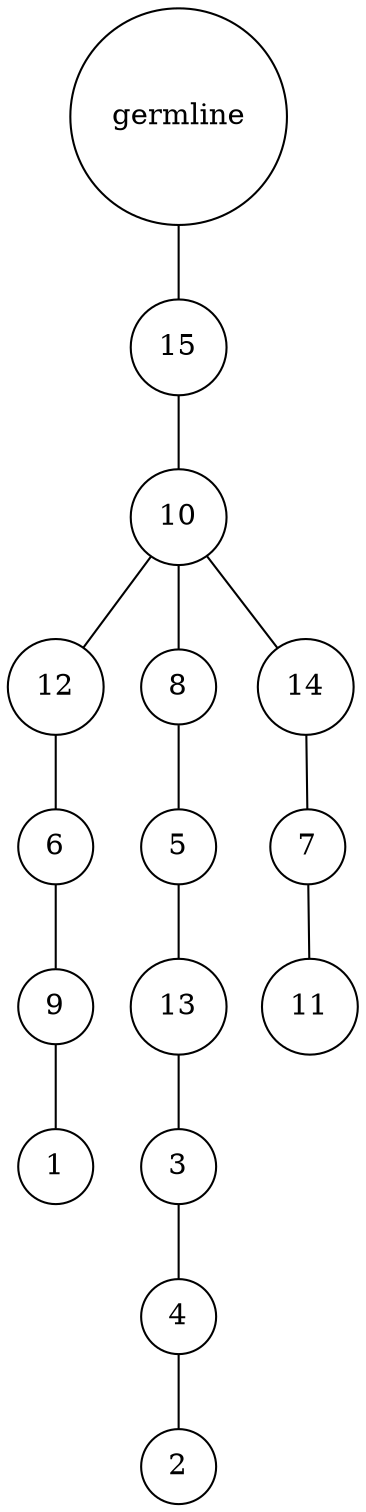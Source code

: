 graph {
	rankdir=UD;
	splines=line;
	node [shape=circle]
	"0x7f04e700aee0" [label="germline"];
	"0x7f04e700af10" [label="15"];
	"0x7f04e700aee0" -- "0x7f04e700af10" ;
	"0x7f04e700af40" [label="10"];
	"0x7f04e700af10" -- "0x7f04e700af40" ;
	"0x7f04e700af70" [label="12"];
	"0x7f04e700af40" -- "0x7f04e700af70" ;
	"0x7f04e700afa0" [label="6"];
	"0x7f04e700af70" -- "0x7f04e700afa0" ;
	"0x7f04e700afd0" [label="9"];
	"0x7f04e700afa0" -- "0x7f04e700afd0" ;
	"0x7f0511c1e040" [label="1"];
	"0x7f04e700afd0" -- "0x7f0511c1e040" ;
	"0x7f0511c1e070" [label="8"];
	"0x7f04e700af40" -- "0x7f0511c1e070" ;
	"0x7f0511c1e0a0" [label="5"];
	"0x7f0511c1e070" -- "0x7f0511c1e0a0" ;
	"0x7f0511c1e0d0" [label="13"];
	"0x7f0511c1e0a0" -- "0x7f0511c1e0d0" ;
	"0x7f0511c1e100" [label="3"];
	"0x7f0511c1e0d0" -- "0x7f0511c1e100" ;
	"0x7f0511c1e130" [label="4"];
	"0x7f0511c1e100" -- "0x7f0511c1e130" ;
	"0x7f0511c1e160" [label="2"];
	"0x7f0511c1e130" -- "0x7f0511c1e160" ;
	"0x7f0511c1e190" [label="14"];
	"0x7f04e700af40" -- "0x7f0511c1e190" ;
	"0x7f0511c1e1c0" [label="7"];
	"0x7f0511c1e190" -- "0x7f0511c1e1c0" ;
	"0x7f0511c1e1f0" [label="11"];
	"0x7f0511c1e1c0" -- "0x7f0511c1e1f0" ;
}
